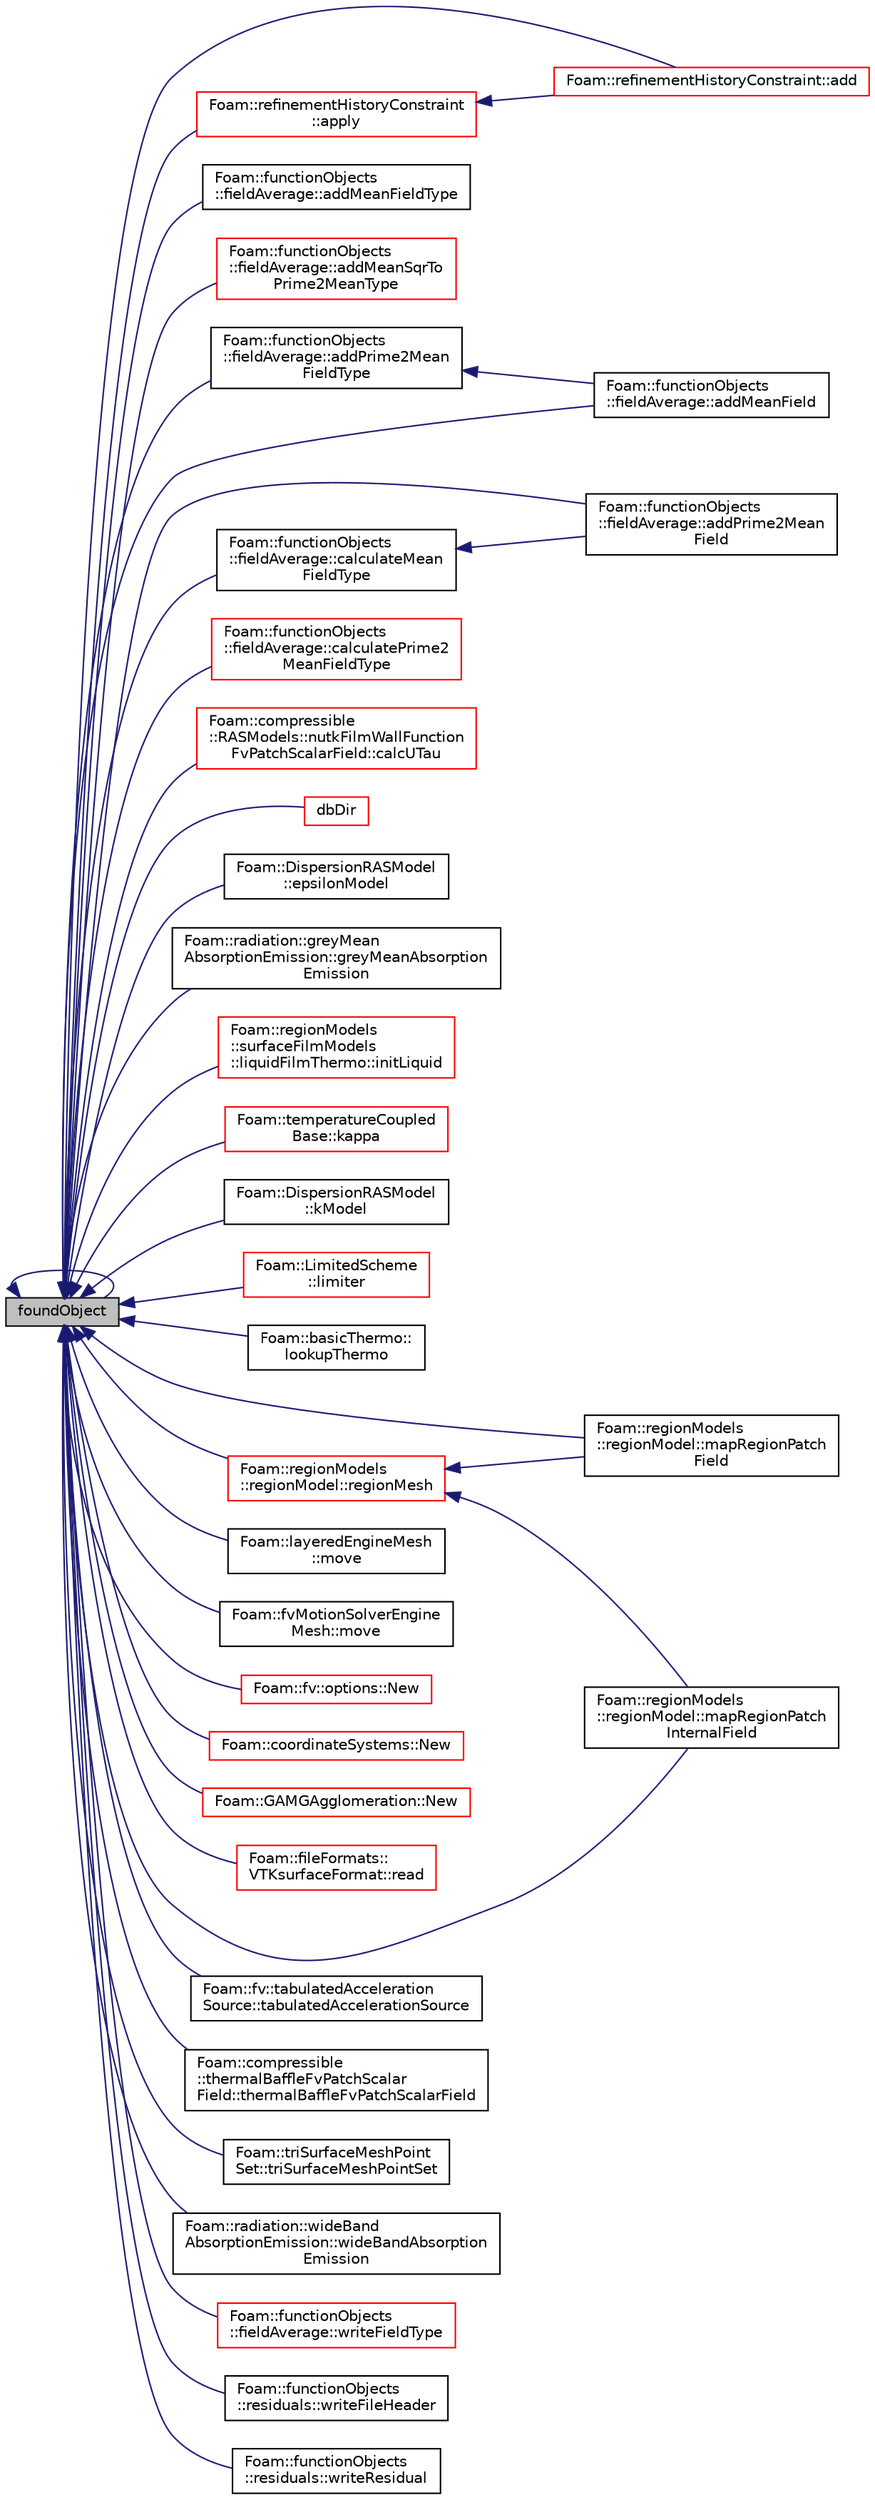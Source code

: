 digraph "foundObject"
{
  bgcolor="transparent";
  edge [fontname="Helvetica",fontsize="10",labelfontname="Helvetica",labelfontsize="10"];
  node [fontname="Helvetica",fontsize="10",shape=record];
  rankdir="LR";
  Node2730 [label="foundObject",height=0.2,width=0.4,color="black", fillcolor="grey75", style="filled", fontcolor="black"];
  Node2730 -> Node2731 [dir="back",color="midnightblue",fontsize="10",style="solid",fontname="Helvetica"];
  Node2731 [label="Foam::refinementHistoryConstraint::add",height=0.2,width=0.4,color="red",URL="$a29941.html#a7eb9dd70c4d20347b6ad9132139e6cd2",tooltip="Add my constraints to list of constraints. "];
  Node2730 -> Node2734 [dir="back",color="midnightblue",fontsize="10",style="solid",fontname="Helvetica"];
  Node2734 [label="Foam::functionObjects\l::fieldAverage::addMeanField",height=0.2,width=0.4,color="black",URL="$a24157.html#a7aea602783fe239eac2791489803b8b2",tooltip="Add mean average field to database. "];
  Node2730 -> Node2735 [dir="back",color="midnightblue",fontsize="10",style="solid",fontname="Helvetica"];
  Node2735 [label="Foam::functionObjects\l::fieldAverage::addMeanFieldType",height=0.2,width=0.4,color="black",URL="$a24157.html#a140b27a8c2c2614e6678331067fd99c5",tooltip="Add mean average field to database. "];
  Node2730 -> Node2736 [dir="back",color="midnightblue",fontsize="10",style="solid",fontname="Helvetica"];
  Node2736 [label="Foam::functionObjects\l::fieldAverage::addMeanSqrTo\lPrime2MeanType",height=0.2,width=0.4,color="red",URL="$a24157.html#aa218e01d5d5dcb29e28e962de7917868",tooltip="Add mean-squared field value to prime-squared mean field. "];
  Node2730 -> Node2738 [dir="back",color="midnightblue",fontsize="10",style="solid",fontname="Helvetica"];
  Node2738 [label="Foam::functionObjects\l::fieldAverage::addPrime2Mean\lField",height=0.2,width=0.4,color="black",URL="$a24157.html#a699ee6006a7669ad9a6760cea6453ea2",tooltip="Add prime-squared average field to database. "];
  Node2730 -> Node2739 [dir="back",color="midnightblue",fontsize="10",style="solid",fontname="Helvetica"];
  Node2739 [label="Foam::functionObjects\l::fieldAverage::addPrime2Mean\lFieldType",height=0.2,width=0.4,color="black",URL="$a24157.html#af5e8eb21891c5b591fa554abb0d898d4",tooltip="Add prime-squared average field to database. "];
  Node2739 -> Node2734 [dir="back",color="midnightblue",fontsize="10",style="solid",fontname="Helvetica"];
  Node2730 -> Node2740 [dir="back",color="midnightblue",fontsize="10",style="solid",fontname="Helvetica"];
  Node2740 [label="Foam::refinementHistoryConstraint\l::apply",height=0.2,width=0.4,color="red",URL="$a29941.html#a37f5f686855452b8a05bb30a3eef55fc",tooltip="Apply any additional post-decomposition constraints. "];
  Node2740 -> Node2731 [dir="back",color="midnightblue",fontsize="10",style="solid",fontname="Helvetica"];
  Node2730 -> Node2741 [dir="back",color="midnightblue",fontsize="10",style="solid",fontname="Helvetica"];
  Node2741 [label="Foam::functionObjects\l::fieldAverage::calculateMean\lFieldType",height=0.2,width=0.4,color="black",URL="$a24157.html#ad31e9eaf5820d00a8359a685a92d14db",tooltip="Calculate mean average fields. "];
  Node2741 -> Node2738 [dir="back",color="midnightblue",fontsize="10",style="solid",fontname="Helvetica"];
  Node2730 -> Node2742 [dir="back",color="midnightblue",fontsize="10",style="solid",fontname="Helvetica"];
  Node2742 [label="Foam::functionObjects\l::fieldAverage::calculatePrime2\lMeanFieldType",height=0.2,width=0.4,color="red",URL="$a24157.html#ac93dc1536004bb2623bc7348d8ad67ab",tooltip="Calculate prime-squared average fields. "];
  Node2730 -> Node2744 [dir="back",color="midnightblue",fontsize="10",style="solid",fontname="Helvetica"];
  Node2744 [label="Foam::compressible\l::RASModels::nutkFilmWallFunction\lFvPatchScalarField::calcUTau",height=0.2,width=0.4,color="red",URL="$a30113.html#a24807ec3405a761fb6380573614a3040",tooltip="Calculate the friction velocity. "];
  Node2730 -> Node2748 [dir="back",color="midnightblue",fontsize="10",style="solid",fontname="Helvetica"];
  Node2748 [label="dbDir",height=0.2,width=0.4,color="red",URL="$a27433.html#a9ecd132f79c64a2676e2ec906c864653",tooltip="Local directory path of this objectRegistry relative to the time. "];
  Node2730 -> Node2770 [dir="back",color="midnightblue",fontsize="10",style="solid",fontname="Helvetica"];
  Node2770 [label="Foam::DispersionRASModel\l::epsilonModel",height=0.2,width=0.4,color="black",URL="$a25725.html#a88880997772250de19a922ddf064d092",tooltip="Return the epsilon field from the turbulence model. "];
  Node2730 -> Node2730 [dir="back",color="midnightblue",fontsize="10",style="solid",fontname="Helvetica"];
  Node2730 -> Node2771 [dir="back",color="midnightblue",fontsize="10",style="solid",fontname="Helvetica"];
  Node2771 [label="Foam::radiation::greyMean\lAbsorptionEmission::greyMeanAbsorption\lEmission",height=0.2,width=0.4,color="black",URL="$a31397.html#ad643de09226fcf7b5a018ccf895f8177",tooltip="Construct from components. "];
  Node2730 -> Node2772 [dir="back",color="midnightblue",fontsize="10",style="solid",fontname="Helvetica"];
  Node2772 [label="Foam::regionModels\l::surfaceFilmModels\l::liquidFilmThermo::initLiquid",height=0.2,width=0.4,color="red",URL="$a30141.html#a5673e50c4f933c26fce60fdc3fb74323",tooltip="Initialise the liquid pointer. "];
  Node2730 -> Node2774 [dir="back",color="midnightblue",fontsize="10",style="solid",fontname="Helvetica"];
  Node2774 [label="Foam::temperatureCoupled\lBase::kappa",height=0.2,width=0.4,color="red",URL="$a32005.html#adbad3ddac3d957ac2b2c8d2b91a93de6",tooltip="Given patch temperature calculate corresponding K field. "];
  Node2730 -> Node2787 [dir="back",color="midnightblue",fontsize="10",style="solid",fontname="Helvetica"];
  Node2787 [label="Foam::DispersionRASModel\l::kModel",height=0.2,width=0.4,color="black",URL="$a25725.html#a5ef00902740089bcd0ced14c2d71e280",tooltip="Return the k field from the turbulence model. "];
  Node2730 -> Node2788 [dir="back",color="midnightblue",fontsize="10",style="solid",fontname="Helvetica"];
  Node2788 [label="Foam::LimitedScheme\l::limiter",height=0.2,width=0.4,color="red",URL="$a23841.html#ab5b7fd4ec9a566fa360765146f0c4f4f",tooltip="Return the interpolation weighting factors. "];
  Node2730 -> Node2792 [dir="back",color="midnightblue",fontsize="10",style="solid",fontname="Helvetica"];
  Node2792 [label="Foam::basicThermo::\llookupThermo",height=0.2,width=0.4,color="black",URL="$a30993.html#a1a973e5b42d222c61500a0d68386822d"];
  Node2730 -> Node2793 [dir="back",color="midnightblue",fontsize="10",style="solid",fontname="Helvetica"];
  Node2793 [label="Foam::regionModels\l::regionModel::mapRegionPatch\lField",height=0.2,width=0.4,color="black",URL="$a30073.html#afe244fb905735e95bb8222ca412d9d5b"];
  Node2730 -> Node2794 [dir="back",color="midnightblue",fontsize="10",style="solid",fontname="Helvetica"];
  Node2794 [label="Foam::regionModels\l::regionModel::mapRegionPatch\lInternalField",height=0.2,width=0.4,color="black",URL="$a30073.html#ae9ce5f180332e0d082709a52cbd4701c"];
  Node2730 -> Node2795 [dir="back",color="midnightblue",fontsize="10",style="solid",fontname="Helvetica"];
  Node2795 [label="Foam::layeredEngineMesh\l::move",height=0.2,width=0.4,color="black",URL="$a22573.html#a68c0b61b84e4e095b6463cadc275adae"];
  Node2730 -> Node2796 [dir="back",color="midnightblue",fontsize="10",style="solid",fontname="Helvetica"];
  Node2796 [label="Foam::fvMotionSolverEngine\lMesh::move",height=0.2,width=0.4,color="black",URL="$a22569.html#a68c0b61b84e4e095b6463cadc275adae"];
  Node2730 -> Node2797 [dir="back",color="midnightblue",fontsize="10",style="solid",fontname="Helvetica"];
  Node2797 [label="Foam::fv::options::New",height=0.2,width=0.4,color="red",URL="$a22673.html#a616ee355e53d26b92cf6a39d39f5c594",tooltip="Construct fvOptions and register to datbase if not present. "];
  Node2730 -> Node2855 [dir="back",color="midnightblue",fontsize="10",style="solid",fontname="Helvetica"];
  Node2855 [label="Foam::coordinateSystems::New",height=0.2,width=0.4,color="red",URL="$a26145.html#ad15330a0c324ff335e8fd9692a1cd44a",tooltip="Return previously registered or read construct from \"constant\". "];
  Node2730 -> Node2858 [dir="back",color="midnightblue",fontsize="10",style="solid",fontname="Helvetica"];
  Node2858 [label="Foam::GAMGAgglomeration::New",height=0.2,width=0.4,color="red",URL="$a28013.html#a1e05feae4dcacad069a3479dffe9f457",tooltip="Return the selected geometric agglomerator. "];
  Node2730 -> Node2861 [dir="back",color="midnightblue",fontsize="10",style="solid",fontname="Helvetica"];
  Node2861 [label="Foam::fileFormats::\lVTKsurfaceFormat::read",height=0.2,width=0.4,color="red",URL="$a30925.html#a464ebd67acbdff0014d4dae69e3ec4be",tooltip="Read from file. "];
  Node2730 -> Node2864 [dir="back",color="midnightblue",fontsize="10",style="solid",fontname="Helvetica"];
  Node2864 [label="Foam::regionModels\l::regionModel::regionMesh",height=0.2,width=0.4,color="red",URL="$a30073.html#a89a37969c20983ee143c612486ce5313",tooltip="Return the region mesh database. "];
  Node2864 -> Node2793 [dir="back",color="midnightblue",fontsize="10",style="solid",fontname="Helvetica"];
  Node2864 -> Node2794 [dir="back",color="midnightblue",fontsize="10",style="solid",fontname="Helvetica"];
  Node2730 -> Node2924 [dir="back",color="midnightblue",fontsize="10",style="solid",fontname="Helvetica"];
  Node2924 [label="Foam::fv::tabulatedAcceleration\lSource::tabulatedAccelerationSource",height=0.2,width=0.4,color="black",URL="$a24657.html#a645fcf156b6f26a78c5c782fb58bd02e",tooltip="Construct from components. "];
  Node2730 -> Node2925 [dir="back",color="midnightblue",fontsize="10",style="solid",fontname="Helvetica"];
  Node2925 [label="Foam::compressible\l::thermalBaffleFvPatchScalar\lField::thermalBaffleFvPatchScalarField",height=0.2,width=0.4,color="black",URL="$a30269.html#ad32be9d3204fc76b9a0936bcb1df989d",tooltip="Construct from patch, internal field and dictionary. "];
  Node2730 -> Node2926 [dir="back",color="midnightblue",fontsize="10",style="solid",fontname="Helvetica"];
  Node2926 [label="Foam::triSurfaceMeshPoint\lSet::triSurfaceMeshPointSet",height=0.2,width=0.4,color="black",URL="$a30609.html#a7946bec146a05b6d03220861af81d72a",tooltip="Construct from dictionary. "];
  Node2730 -> Node2927 [dir="back",color="midnightblue",fontsize="10",style="solid",fontname="Helvetica"];
  Node2927 [label="Foam::radiation::wideBand\lAbsorptionEmission::wideBandAbsorption\lEmission",height=0.2,width=0.4,color="black",URL="$a31409.html#a64c3fb1f4f105664273e5b81625862a2",tooltip="Construct from components. "];
  Node2730 -> Node2928 [dir="back",color="midnightblue",fontsize="10",style="solid",fontname="Helvetica"];
  Node2928 [label="Foam::functionObjects\l::fieldAverage::writeFieldType",height=0.2,width=0.4,color="red",URL="$a24157.html#ad1b9d37c36346c28453aacf3001d6196",tooltip="Write fields. "];
  Node2730 -> Node2930 [dir="back",color="midnightblue",fontsize="10",style="solid",fontname="Helvetica"];
  Node2930 [label="Foam::functionObjects\l::residuals::writeFileHeader",height=0.2,width=0.4,color="black",URL="$a24397.html#a8201d57ce54426f42a4dfc21faf973dd",tooltip="Output field header information. "];
  Node2730 -> Node2931 [dir="back",color="midnightblue",fontsize="10",style="solid",fontname="Helvetica"];
  Node2931 [label="Foam::functionObjects\l::residuals::writeResidual",height=0.2,width=0.4,color="black",URL="$a24397.html#a595e87c39c4137068975c9474942dd4f",tooltip="Calculate the field min/max. "];
}
